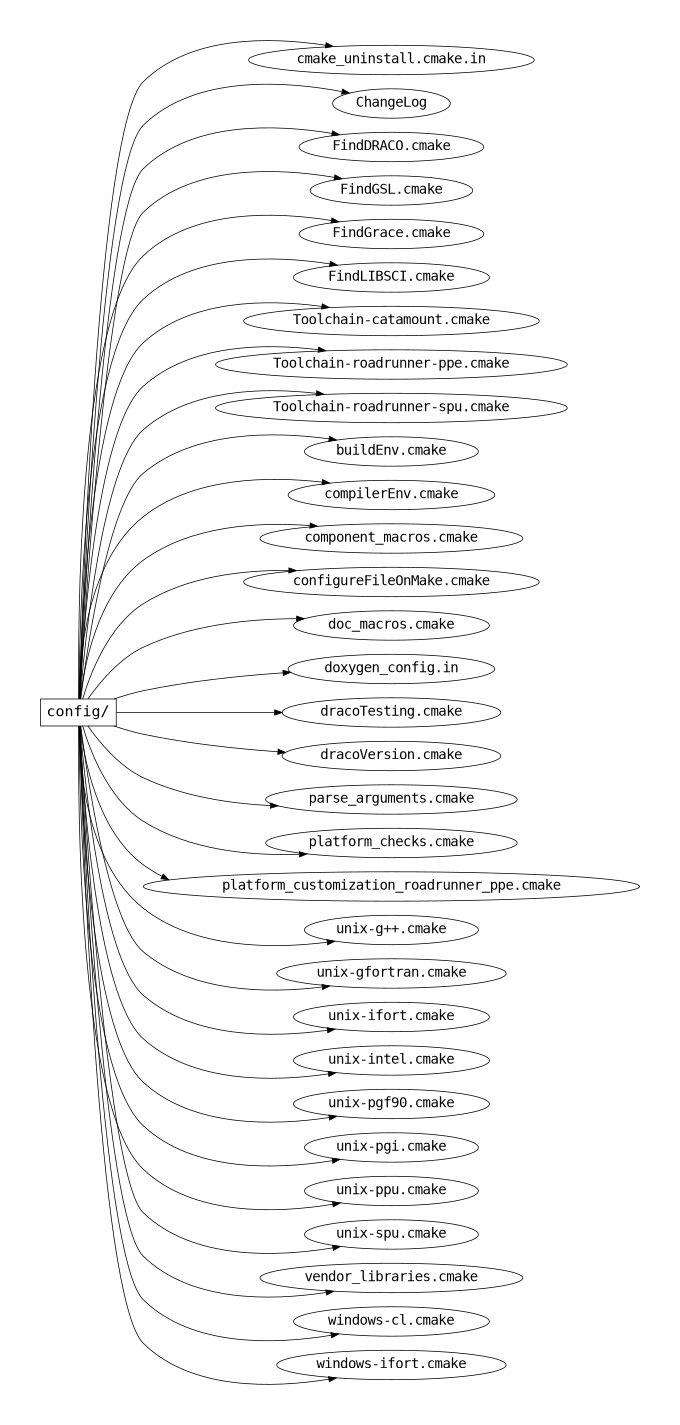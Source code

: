 /* Time-stamp: <99/02/01 15:48:29 tme> */

digraph source_tree {
  /* graph attributes */
    center=1;
    margin=".25,.25";
    size="6.5,9";
    rankdir=LR;
    
  /* main directories */

  /* .. level */
    node [fontname=Courier];
    
    config  [label="config/", fontsize=20, shape=box];

  /* draco/ level */
    node [fontsize=18];
    {
      /* config */
	node      [shape=ellipse];
	cma [label="CMakeLists.txt"];
    cha [label="ChangeLog"];
    finddraco [label="FindDRACO.cmake"];
    findgsl   [label="FindGSL.cmake"];
    findgrace [label="FindGrace.cmake"];
    findlibsci [label="FindLIBSCI.cmake"];
    toolchaincat [label="Toolchain-catamount.cmake"];
    toolchainrrppe [label="Toolchain-roadrunner-ppe.cmake"];
    toolchainrrspu [label="Toolchain-roadrunner-spu.cmake"];
    bui [label="buildEnv.cmake"];
    cma [label="cmake_uninstall.cmake.in"];
    compil [label="compilerEnv.cmake"];
    compon [label="component_macros.cmake"];
    con [label="configureFileOnMake.cmake"];
    doc [label="doc_macros.cmake"];
    dox [label="doxygen_config.in"];
    dracotest [label="dracoTesting.cmake"];
    dracover  [label="dracoVersion.cmake"];
    parse [label="parse_arguments.cmake"];
    platformch [label="platform_checks.cmake"];
    platformcu [label="platform_customization_roadrunner_ppe.cmake"];
    unixgxx [label="unix-g++.cmake"];
    unixgfor [label="unix-gfortran.cmake"];
    unixifort [label="unix-ifort.cmake"];
    unixintel [label="unix-intel.cmake"];
    unixpgf90 [label="unix-pgf90.cmake"];
    unixpgi [label="unix-pgi.cmake"];
    unixppu [label="unix-ppu.cmake"];
    unixspu [label="unix-spu.cmake"];
    vend [label="vendor_libraries.cmake"];
    wincl [label="windows-cl.cmake"];
    winifort [label="windows-ifort.cmake"];
    }
    
  /* tree */
    
    config -> {cma cha finddraco findgsl findgrace findlibsci toolchaincat toolchainrrppe
    toolchainrrspu bui cma compil compon con doc dox dracotest dracover parse platformch 
    platformcu unixgxx unixgfor unixifort unixintel unixpgf90 unixpgi unixppu unixspu vend
    wincl winifort};
}
